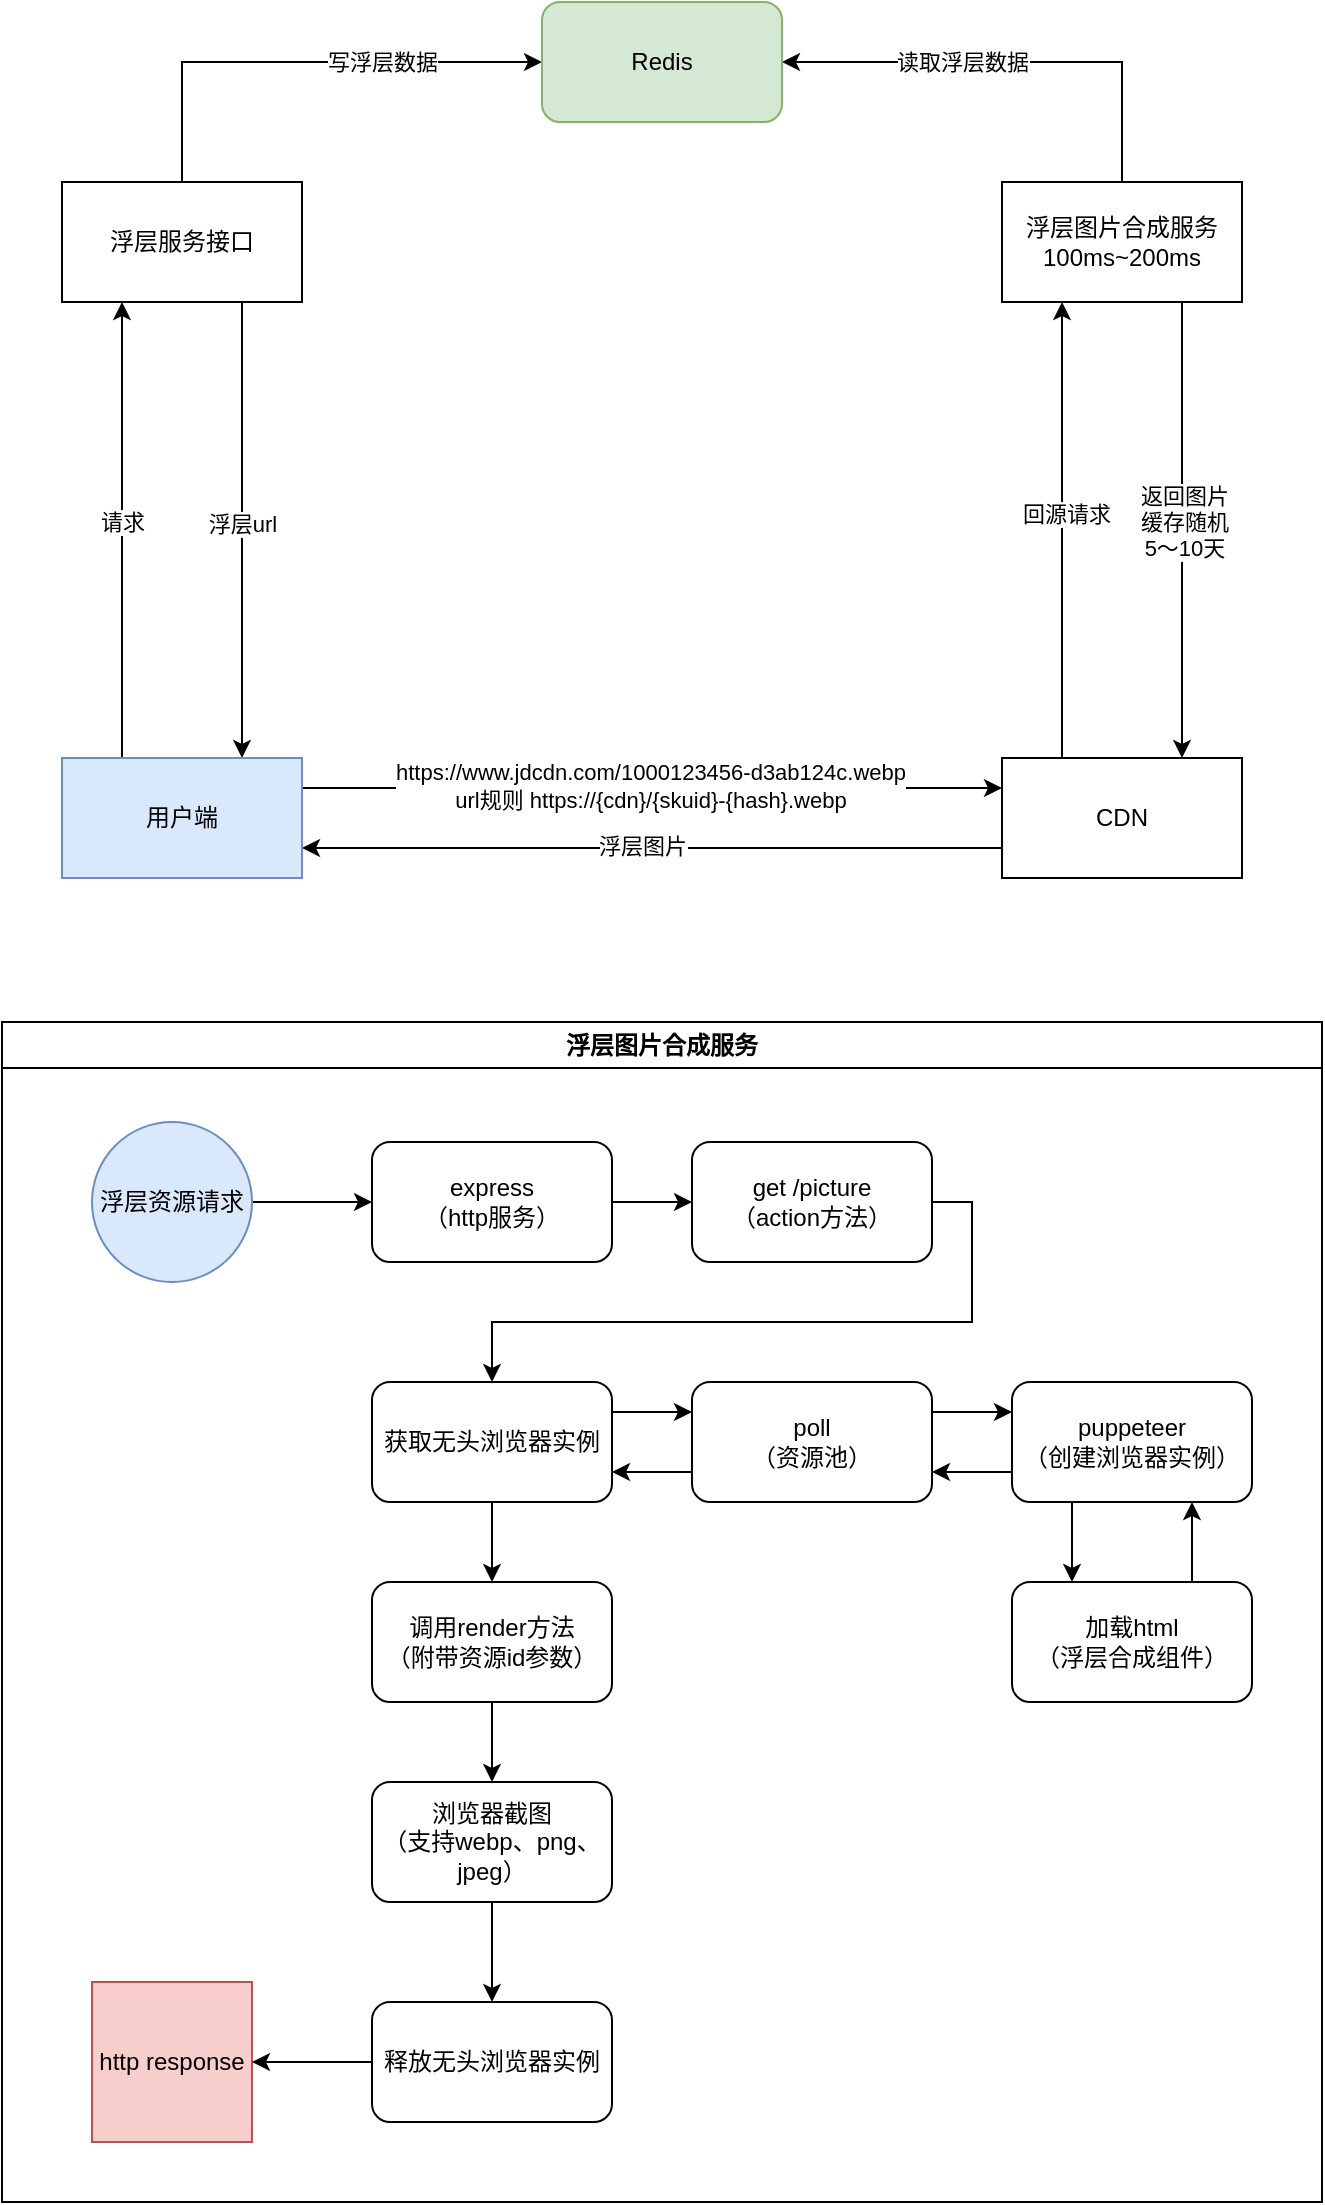 <mxfile version="21.8.2" type="github">
  <diagram name="第 1 页" id="UtRuw29SjOKGwfxvPIrn">
    <mxGraphModel dx="1306" dy="821" grid="1" gridSize="10" guides="1" tooltips="1" connect="1" arrows="1" fold="1" page="1" pageScale="1" pageWidth="827" pageHeight="1169" math="0" shadow="0">
      <root>
        <mxCell id="0" />
        <mxCell id="1" parent="0" />
        <mxCell id="rxWeCgGi8lzgWZVwLI7x-19" style="edgeStyle=orthogonalEdgeStyle;rounded=0;orthogonalLoop=1;jettySize=auto;html=1;exitX=0.5;exitY=0;exitDx=0;exitDy=0;entryX=0;entryY=0.5;entryDx=0;entryDy=0;" edge="1" parent="1" source="rxWeCgGi8lzgWZVwLI7x-1" target="rxWeCgGi8lzgWZVwLI7x-4">
          <mxGeometry relative="1" as="geometry" />
        </mxCell>
        <mxCell id="rxWeCgGi8lzgWZVwLI7x-20" value="写浮层数据" style="edgeLabel;html=1;align=center;verticalAlign=middle;resizable=0;points=[];" vertex="1" connectable="0" parent="rxWeCgGi8lzgWZVwLI7x-19">
          <mxGeometry x="0.188" y="-2" relative="1" as="geometry">
            <mxPoint x="17" y="-2" as="offset" />
          </mxGeometry>
        </mxCell>
        <mxCell id="rxWeCgGi8lzgWZVwLI7x-30" style="edgeStyle=orthogonalEdgeStyle;rounded=0;orthogonalLoop=1;jettySize=auto;html=1;exitX=0.75;exitY=1;exitDx=0;exitDy=0;entryX=0.75;entryY=0;entryDx=0;entryDy=0;" edge="1" parent="1" source="rxWeCgGi8lzgWZVwLI7x-1" target="rxWeCgGi8lzgWZVwLI7x-26">
          <mxGeometry relative="1" as="geometry" />
        </mxCell>
        <mxCell id="rxWeCgGi8lzgWZVwLI7x-33" value="浮层url" style="edgeLabel;html=1;align=center;verticalAlign=middle;resizable=0;points=[];" vertex="1" connectable="0" parent="rxWeCgGi8lzgWZVwLI7x-30">
          <mxGeometry x="-0.029" relative="1" as="geometry">
            <mxPoint as="offset" />
          </mxGeometry>
        </mxCell>
        <mxCell id="rxWeCgGi8lzgWZVwLI7x-1" value="浮层服务接口" style="rounded=0;whiteSpace=wrap;html=1;" vertex="1" parent="1">
          <mxGeometry x="120" y="140" width="120" height="60" as="geometry" />
        </mxCell>
        <mxCell id="rxWeCgGi8lzgWZVwLI7x-18" value="读取浮层数据" style="edgeStyle=orthogonalEdgeStyle;rounded=0;orthogonalLoop=1;jettySize=auto;html=1;exitX=0.5;exitY=0;exitDx=0;exitDy=0;entryX=1;entryY=0.5;entryDx=0;entryDy=0;" edge="1" parent="1" source="rxWeCgGi8lzgWZVwLI7x-2" target="rxWeCgGi8lzgWZVwLI7x-4">
          <mxGeometry x="0.217" relative="1" as="geometry">
            <Array as="points">
              <mxPoint x="650" y="80" />
            </Array>
            <mxPoint as="offset" />
          </mxGeometry>
        </mxCell>
        <mxCell id="rxWeCgGi8lzgWZVwLI7x-21" style="edgeStyle=orthogonalEdgeStyle;rounded=0;orthogonalLoop=1;jettySize=auto;html=1;exitX=0.75;exitY=1;exitDx=0;exitDy=0;entryX=0.75;entryY=0;entryDx=0;entryDy=0;" edge="1" parent="1" source="rxWeCgGi8lzgWZVwLI7x-2" target="rxWeCgGi8lzgWZVwLI7x-3">
          <mxGeometry relative="1" as="geometry" />
        </mxCell>
        <mxCell id="rxWeCgGi8lzgWZVwLI7x-37" value="返回图片&lt;br&gt;缓存随机&lt;br&gt;5～10天" style="edgeLabel;html=1;align=center;verticalAlign=middle;resizable=0;points=[];" vertex="1" connectable="0" parent="rxWeCgGi8lzgWZVwLI7x-21">
          <mxGeometry x="-0.053" y="1" relative="1" as="geometry">
            <mxPoint y="2" as="offset" />
          </mxGeometry>
        </mxCell>
        <mxCell id="rxWeCgGi8lzgWZVwLI7x-2" value="浮层图片合成服务&lt;br&gt;100ms~200ms" style="rounded=0;whiteSpace=wrap;html=1;" vertex="1" parent="1">
          <mxGeometry x="590" y="140" width="120" height="60" as="geometry" />
        </mxCell>
        <mxCell id="rxWeCgGi8lzgWZVwLI7x-22" style="edgeStyle=orthogonalEdgeStyle;rounded=0;orthogonalLoop=1;jettySize=auto;html=1;exitX=0.25;exitY=0;exitDx=0;exitDy=0;entryX=0.25;entryY=1;entryDx=0;entryDy=0;" edge="1" parent="1" source="rxWeCgGi8lzgWZVwLI7x-3" target="rxWeCgGi8lzgWZVwLI7x-2">
          <mxGeometry relative="1" as="geometry" />
        </mxCell>
        <mxCell id="rxWeCgGi8lzgWZVwLI7x-36" value="回源请求" style="edgeLabel;html=1;align=center;verticalAlign=middle;resizable=0;points=[];" vertex="1" connectable="0" parent="rxWeCgGi8lzgWZVwLI7x-22">
          <mxGeometry x="0.07" y="-2" relative="1" as="geometry">
            <mxPoint as="offset" />
          </mxGeometry>
        </mxCell>
        <mxCell id="rxWeCgGi8lzgWZVwLI7x-28" style="edgeStyle=orthogonalEdgeStyle;rounded=0;orthogonalLoop=1;jettySize=auto;html=1;exitX=0;exitY=0.75;exitDx=0;exitDy=0;entryX=1;entryY=0.75;entryDx=0;entryDy=0;" edge="1" parent="1" source="rxWeCgGi8lzgWZVwLI7x-3" target="rxWeCgGi8lzgWZVwLI7x-26">
          <mxGeometry relative="1" as="geometry">
            <mxPoint x="320" y="473" as="targetPoint" />
          </mxGeometry>
        </mxCell>
        <mxCell id="rxWeCgGi8lzgWZVwLI7x-38" value="浮层图片" style="edgeLabel;html=1;align=center;verticalAlign=middle;resizable=0;points=[];" vertex="1" connectable="0" parent="rxWeCgGi8lzgWZVwLI7x-28">
          <mxGeometry x="0.029" y="-1" relative="1" as="geometry">
            <mxPoint as="offset" />
          </mxGeometry>
        </mxCell>
        <mxCell id="rxWeCgGi8lzgWZVwLI7x-3" value="CDN" style="rounded=0;whiteSpace=wrap;html=1;" vertex="1" parent="1">
          <mxGeometry x="590" y="428" width="120" height="60" as="geometry" />
        </mxCell>
        <mxCell id="rxWeCgGi8lzgWZVwLI7x-4" value="Redis" style="rounded=1;whiteSpace=wrap;html=1;fillColor=#d5e8d4;strokeColor=#82b366;" vertex="1" parent="1">
          <mxGeometry x="360" y="50" width="120" height="60" as="geometry" />
        </mxCell>
        <mxCell id="rxWeCgGi8lzgWZVwLI7x-27" style="edgeStyle=orthogonalEdgeStyle;rounded=0;orthogonalLoop=1;jettySize=auto;html=1;exitX=1;exitY=0.25;exitDx=0;exitDy=0;entryX=0;entryY=0.25;entryDx=0;entryDy=0;" edge="1" parent="1" source="rxWeCgGi8lzgWZVwLI7x-26" target="rxWeCgGi8lzgWZVwLI7x-3">
          <mxGeometry relative="1" as="geometry">
            <mxPoint x="320" y="443" as="sourcePoint" />
          </mxGeometry>
        </mxCell>
        <mxCell id="rxWeCgGi8lzgWZVwLI7x-35" value="https://www.jdcdn.com/1000123456-d3ab124c.webp&lt;br&gt;url规则 https://{cdn}/{skuid}-{hash}.webp" style="edgeLabel;html=1;align=center;verticalAlign=middle;resizable=0;points=[];" vertex="1" connectable="0" parent="rxWeCgGi8lzgWZVwLI7x-27">
          <mxGeometry x="-0.091" y="1" relative="1" as="geometry">
            <mxPoint x="15" as="offset" />
          </mxGeometry>
        </mxCell>
        <mxCell id="rxWeCgGi8lzgWZVwLI7x-29" style="edgeStyle=orthogonalEdgeStyle;rounded=0;orthogonalLoop=1;jettySize=auto;html=1;exitX=0.25;exitY=0;exitDx=0;exitDy=0;entryX=0.25;entryY=1;entryDx=0;entryDy=0;" edge="1" parent="1" source="rxWeCgGi8lzgWZVwLI7x-26" target="rxWeCgGi8lzgWZVwLI7x-1">
          <mxGeometry relative="1" as="geometry" />
        </mxCell>
        <mxCell id="rxWeCgGi8lzgWZVwLI7x-31" value="请求" style="edgeLabel;html=1;align=center;verticalAlign=middle;resizable=0;points=[];" vertex="1" connectable="0" parent="rxWeCgGi8lzgWZVwLI7x-29">
          <mxGeometry x="0.086" relative="1" as="geometry">
            <mxPoint y="6" as="offset" />
          </mxGeometry>
        </mxCell>
        <mxCell id="rxWeCgGi8lzgWZVwLI7x-26" value="用户端" style="rounded=0;whiteSpace=wrap;html=1;fillColor=#dae8fc;strokeColor=#6c8ebf;" vertex="1" parent="1">
          <mxGeometry x="120" y="428" width="120" height="60" as="geometry" />
        </mxCell>
        <mxCell id="rxWeCgGi8lzgWZVwLI7x-86" value="浮层图片合成服务" style="swimlane;whiteSpace=wrap;html=1;" vertex="1" parent="1">
          <mxGeometry x="90" y="560" width="660" height="590" as="geometry" />
        </mxCell>
        <mxCell id="rxWeCgGi8lzgWZVwLI7x-39" value="express&lt;br&gt;（http服务）" style="rounded=1;whiteSpace=wrap;html=1;" vertex="1" parent="rxWeCgGi8lzgWZVwLI7x-86">
          <mxGeometry x="185" y="60" width="120" height="60" as="geometry" />
        </mxCell>
        <mxCell id="rxWeCgGi8lzgWZVwLI7x-40" value="poll&lt;br&gt;（资源池）" style="rounded=1;whiteSpace=wrap;html=1;" vertex="1" parent="rxWeCgGi8lzgWZVwLI7x-86">
          <mxGeometry x="345" y="180" width="120" height="60" as="geometry" />
        </mxCell>
        <mxCell id="rxWeCgGi8lzgWZVwLI7x-73" style="edgeStyle=orthogonalEdgeStyle;rounded=0;orthogonalLoop=1;jettySize=auto;html=1;exitX=0;exitY=0.75;exitDx=0;exitDy=0;entryX=1;entryY=0.75;entryDx=0;entryDy=0;" edge="1" parent="rxWeCgGi8lzgWZVwLI7x-86" source="rxWeCgGi8lzgWZVwLI7x-41" target="rxWeCgGi8lzgWZVwLI7x-40">
          <mxGeometry relative="1" as="geometry" />
        </mxCell>
        <mxCell id="rxWeCgGi8lzgWZVwLI7x-41" value="puppeteer&lt;br&gt;（创建浏览器实例）" style="rounded=1;whiteSpace=wrap;html=1;" vertex="1" parent="rxWeCgGi8lzgWZVwLI7x-86">
          <mxGeometry x="505" y="180" width="120" height="60" as="geometry" />
        </mxCell>
        <mxCell id="rxWeCgGi8lzgWZVwLI7x-72" style="edgeStyle=orthogonalEdgeStyle;rounded=0;orthogonalLoop=1;jettySize=auto;html=1;exitX=1;exitY=0.25;exitDx=0;exitDy=0;entryX=0;entryY=0.25;entryDx=0;entryDy=0;" edge="1" parent="rxWeCgGi8lzgWZVwLI7x-86" source="rxWeCgGi8lzgWZVwLI7x-40" target="rxWeCgGi8lzgWZVwLI7x-41">
          <mxGeometry relative="1" as="geometry" />
        </mxCell>
        <mxCell id="rxWeCgGi8lzgWZVwLI7x-64" style="edgeStyle=orthogonalEdgeStyle;rounded=0;orthogonalLoop=1;jettySize=auto;html=1;exitX=1;exitY=0.5;exitDx=0;exitDy=0;" edge="1" parent="rxWeCgGi8lzgWZVwLI7x-86" source="rxWeCgGi8lzgWZVwLI7x-42" target="rxWeCgGi8lzgWZVwLI7x-39">
          <mxGeometry relative="1" as="geometry" />
        </mxCell>
        <mxCell id="rxWeCgGi8lzgWZVwLI7x-42" value="浮层资源请求" style="ellipse;whiteSpace=wrap;html=1;aspect=fixed;fillColor=#dae8fc;strokeColor=#6c8ebf;" vertex="1" parent="rxWeCgGi8lzgWZVwLI7x-86">
          <mxGeometry x="45" y="50" width="80" height="80" as="geometry" />
        </mxCell>
        <mxCell id="rxWeCgGi8lzgWZVwLI7x-44" value="get /picture&lt;br&gt;（action方法）" style="rounded=1;whiteSpace=wrap;html=1;" vertex="1" parent="rxWeCgGi8lzgWZVwLI7x-86">
          <mxGeometry x="345" y="60" width="120" height="60" as="geometry" />
        </mxCell>
        <mxCell id="rxWeCgGi8lzgWZVwLI7x-81" style="edgeStyle=orthogonalEdgeStyle;rounded=0;orthogonalLoop=1;jettySize=auto;html=1;exitX=1;exitY=0.5;exitDx=0;exitDy=0;entryX=0;entryY=0.5;entryDx=0;entryDy=0;" edge="1" parent="rxWeCgGi8lzgWZVwLI7x-86" source="rxWeCgGi8lzgWZVwLI7x-39" target="rxWeCgGi8lzgWZVwLI7x-44">
          <mxGeometry relative="1" as="geometry" />
        </mxCell>
        <mxCell id="rxWeCgGi8lzgWZVwLI7x-70" style="edgeStyle=orthogonalEdgeStyle;rounded=0;orthogonalLoop=1;jettySize=auto;html=1;exitX=1;exitY=0.25;exitDx=0;exitDy=0;entryX=0;entryY=0.25;entryDx=0;entryDy=0;" edge="1" parent="rxWeCgGi8lzgWZVwLI7x-86" source="rxWeCgGi8lzgWZVwLI7x-53" target="rxWeCgGi8lzgWZVwLI7x-40">
          <mxGeometry relative="1" as="geometry" />
        </mxCell>
        <mxCell id="rxWeCgGi8lzgWZVwLI7x-53" value="获取无头浏览器实例" style="rounded=1;whiteSpace=wrap;html=1;" vertex="1" parent="rxWeCgGi8lzgWZVwLI7x-86">
          <mxGeometry x="185" y="180" width="120" height="60" as="geometry" />
        </mxCell>
        <mxCell id="rxWeCgGi8lzgWZVwLI7x-71" style="edgeStyle=orthogonalEdgeStyle;rounded=0;orthogonalLoop=1;jettySize=auto;html=1;exitX=0;exitY=0.75;exitDx=0;exitDy=0;entryX=1;entryY=0.75;entryDx=0;entryDy=0;" edge="1" parent="rxWeCgGi8lzgWZVwLI7x-86" source="rxWeCgGi8lzgWZVwLI7x-40" target="rxWeCgGi8lzgWZVwLI7x-53">
          <mxGeometry relative="1" as="geometry" />
        </mxCell>
        <mxCell id="rxWeCgGi8lzgWZVwLI7x-82" style="edgeStyle=orthogonalEdgeStyle;rounded=0;orthogonalLoop=1;jettySize=auto;html=1;exitX=1;exitY=0.5;exitDx=0;exitDy=0;entryX=0.5;entryY=0;entryDx=0;entryDy=0;" edge="1" parent="rxWeCgGi8lzgWZVwLI7x-86" source="rxWeCgGi8lzgWZVwLI7x-44" target="rxWeCgGi8lzgWZVwLI7x-53">
          <mxGeometry relative="1" as="geometry" />
        </mxCell>
        <mxCell id="rxWeCgGi8lzgWZVwLI7x-63" style="edgeStyle=orthogonalEdgeStyle;rounded=0;orthogonalLoop=1;jettySize=auto;html=1;exitX=0.75;exitY=0;exitDx=0;exitDy=0;entryX=0.75;entryY=1;entryDx=0;entryDy=0;" edge="1" parent="rxWeCgGi8lzgWZVwLI7x-86" source="rxWeCgGi8lzgWZVwLI7x-59" target="rxWeCgGi8lzgWZVwLI7x-41">
          <mxGeometry relative="1" as="geometry" />
        </mxCell>
        <mxCell id="rxWeCgGi8lzgWZVwLI7x-59" value="加载html&lt;br&gt;（浮层合成组件）" style="rounded=1;whiteSpace=wrap;html=1;" vertex="1" parent="rxWeCgGi8lzgWZVwLI7x-86">
          <mxGeometry x="505" y="280" width="120" height="60" as="geometry" />
        </mxCell>
        <mxCell id="rxWeCgGi8lzgWZVwLI7x-61" style="edgeStyle=orthogonalEdgeStyle;rounded=0;orthogonalLoop=1;jettySize=auto;html=1;exitX=0.25;exitY=1;exitDx=0;exitDy=0;entryX=0.25;entryY=0;entryDx=0;entryDy=0;" edge="1" parent="rxWeCgGi8lzgWZVwLI7x-86" source="rxWeCgGi8lzgWZVwLI7x-41" target="rxWeCgGi8lzgWZVwLI7x-59">
          <mxGeometry relative="1" as="geometry" />
        </mxCell>
        <mxCell id="rxWeCgGi8lzgWZVwLI7x-65" value="调用render方法&lt;br&gt;（附带资源id参数）" style="rounded=1;whiteSpace=wrap;html=1;" vertex="1" parent="rxWeCgGi8lzgWZVwLI7x-86">
          <mxGeometry x="185" y="280" width="120" height="60" as="geometry" />
        </mxCell>
        <mxCell id="rxWeCgGi8lzgWZVwLI7x-67" style="edgeStyle=orthogonalEdgeStyle;rounded=0;orthogonalLoop=1;jettySize=auto;html=1;exitX=0.5;exitY=1;exitDx=0;exitDy=0;" edge="1" parent="rxWeCgGi8lzgWZVwLI7x-86" source="rxWeCgGi8lzgWZVwLI7x-53" target="rxWeCgGi8lzgWZVwLI7x-65">
          <mxGeometry relative="1" as="geometry" />
        </mxCell>
        <mxCell id="rxWeCgGi8lzgWZVwLI7x-68" value="浏览器截图&lt;br&gt;（支持webp、png、jpeg）" style="rounded=1;whiteSpace=wrap;html=1;" vertex="1" parent="rxWeCgGi8lzgWZVwLI7x-86">
          <mxGeometry x="185" y="380" width="120" height="60" as="geometry" />
        </mxCell>
        <mxCell id="rxWeCgGi8lzgWZVwLI7x-69" style="edgeStyle=orthogonalEdgeStyle;rounded=0;orthogonalLoop=1;jettySize=auto;html=1;exitX=0.5;exitY=1;exitDx=0;exitDy=0;entryX=0.5;entryY=0;entryDx=0;entryDy=0;" edge="1" parent="rxWeCgGi8lzgWZVwLI7x-86" source="rxWeCgGi8lzgWZVwLI7x-65" target="rxWeCgGi8lzgWZVwLI7x-68">
          <mxGeometry relative="1" as="geometry" />
        </mxCell>
        <mxCell id="rxWeCgGi8lzgWZVwLI7x-76" value="http response" style="whiteSpace=wrap;html=1;aspect=fixed;fillColor=#f8cecc;strokeColor=#b85450;" vertex="1" parent="rxWeCgGi8lzgWZVwLI7x-86">
          <mxGeometry x="45" y="480" width="80" height="80" as="geometry" />
        </mxCell>
        <mxCell id="rxWeCgGi8lzgWZVwLI7x-80" style="edgeStyle=orthogonalEdgeStyle;rounded=0;orthogonalLoop=1;jettySize=auto;html=1;exitX=0;exitY=0.5;exitDx=0;exitDy=0;entryX=1;entryY=0.5;entryDx=0;entryDy=0;" edge="1" parent="rxWeCgGi8lzgWZVwLI7x-86" source="rxWeCgGi8lzgWZVwLI7x-78" target="rxWeCgGi8lzgWZVwLI7x-76">
          <mxGeometry relative="1" as="geometry" />
        </mxCell>
        <mxCell id="rxWeCgGi8lzgWZVwLI7x-78" value="释放无头浏览器实例" style="rounded=1;whiteSpace=wrap;html=1;" vertex="1" parent="rxWeCgGi8lzgWZVwLI7x-86">
          <mxGeometry x="185" y="490" width="120" height="60" as="geometry" />
        </mxCell>
        <mxCell id="rxWeCgGi8lzgWZVwLI7x-79" style="edgeStyle=orthogonalEdgeStyle;rounded=0;orthogonalLoop=1;jettySize=auto;html=1;exitX=0.5;exitY=1;exitDx=0;exitDy=0;entryX=0.5;entryY=0;entryDx=0;entryDy=0;" edge="1" parent="rxWeCgGi8lzgWZVwLI7x-86" source="rxWeCgGi8lzgWZVwLI7x-68" target="rxWeCgGi8lzgWZVwLI7x-78">
          <mxGeometry relative="1" as="geometry" />
        </mxCell>
      </root>
    </mxGraphModel>
  </diagram>
</mxfile>
